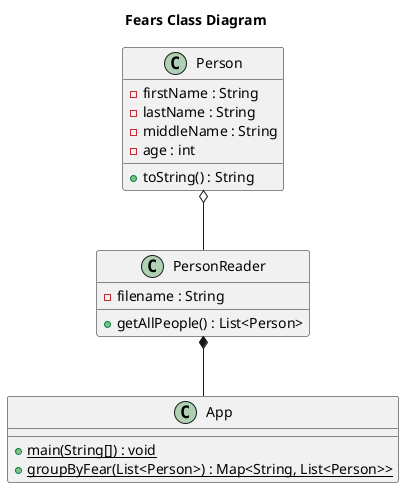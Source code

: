 @startuml
title Fears Class Diagram

class App {
    + {static} main(String[]) : void
    + {static} groupByFear(List<Person>) : Map<String, List<Person>>
}

class Person {
    - firstName : String
    - lastName : String
    - middleName : String
    - age : int

    + toString() : String
}

class PersonReader {
    - filename : String

    + getAllPeople() : List<Person>
}

PersonReader *-- App
Person o-- PersonReader
@enduml
